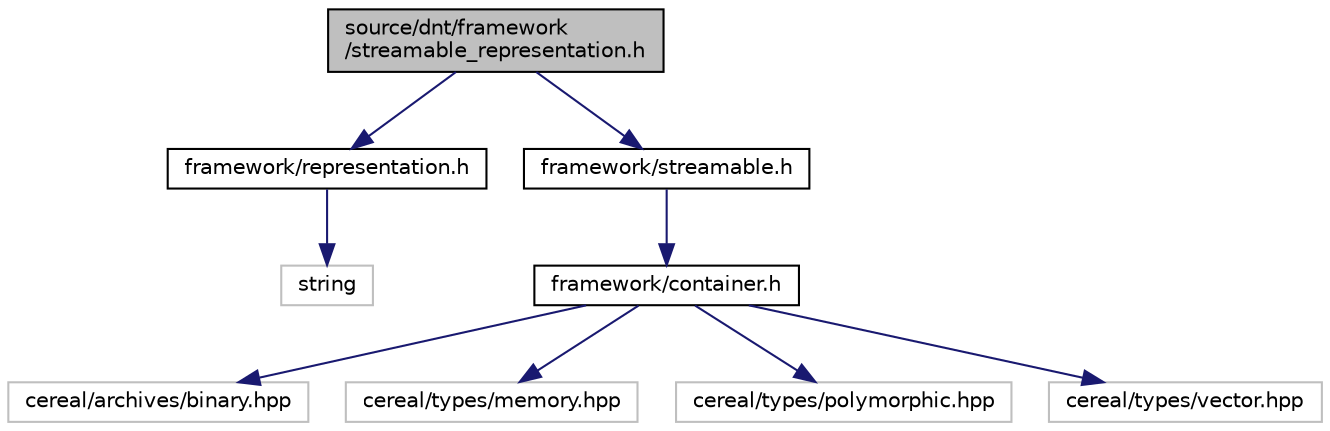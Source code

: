 digraph "source/dnt/framework/streamable_representation.h"
{
  edge [fontname="Helvetica",fontsize="10",labelfontname="Helvetica",labelfontsize="10"];
  node [fontname="Helvetica",fontsize="10",shape=record];
  Node0 [label="source/dnt/framework\l/streamable_representation.h",height=0.2,width=0.4,color="black", fillcolor="grey75", style="filled", fontcolor="black"];
  Node0 -> Node1 [color="midnightblue",fontsize="10",style="solid",fontname="Helvetica"];
  Node1 [label="framework/representation.h",height=0.2,width=0.4,color="black", fillcolor="white", style="filled",URL="$representation_8h.html"];
  Node1 -> Node2 [color="midnightblue",fontsize="10",style="solid",fontname="Helvetica"];
  Node2 [label="string",height=0.2,width=0.4,color="grey75", fillcolor="white", style="filled"];
  Node0 -> Node3 [color="midnightblue",fontsize="10",style="solid",fontname="Helvetica"];
  Node3 [label="framework/streamable.h",height=0.2,width=0.4,color="black", fillcolor="white", style="filled",URL="$streamable_8h.html"];
  Node3 -> Node4 [color="midnightblue",fontsize="10",style="solid",fontname="Helvetica"];
  Node4 [label="framework/container.h",height=0.2,width=0.4,color="black", fillcolor="white", style="filled",URL="$container_8h.html"];
  Node4 -> Node5 [color="midnightblue",fontsize="10",style="solid",fontname="Helvetica"];
  Node5 [label="cereal/archives/binary.hpp",height=0.2,width=0.4,color="grey75", fillcolor="white", style="filled"];
  Node4 -> Node6 [color="midnightblue",fontsize="10",style="solid",fontname="Helvetica"];
  Node6 [label="cereal/types/memory.hpp",height=0.2,width=0.4,color="grey75", fillcolor="white", style="filled"];
  Node4 -> Node7 [color="midnightblue",fontsize="10",style="solid",fontname="Helvetica"];
  Node7 [label="cereal/types/polymorphic.hpp",height=0.2,width=0.4,color="grey75", fillcolor="white", style="filled"];
  Node4 -> Node8 [color="midnightblue",fontsize="10",style="solid",fontname="Helvetica"];
  Node8 [label="cereal/types/vector.hpp",height=0.2,width=0.4,color="grey75", fillcolor="white", style="filled"];
}
